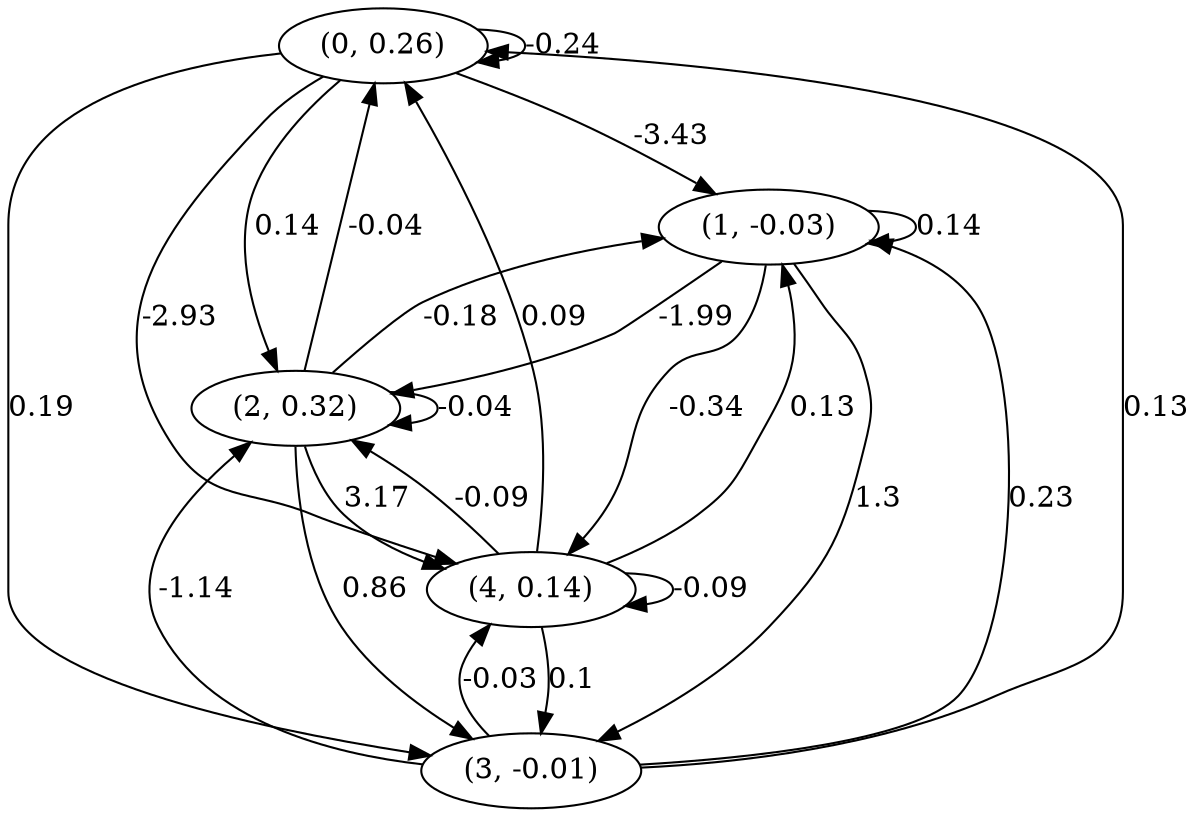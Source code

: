 digraph {
    0 [ label = "(0, 0.26)" ]
    1 [ label = "(1, -0.03)" ]
    2 [ label = "(2, 0.32)" ]
    3 [ label = "(3, -0.01)" ]
    4 [ label = "(4, 0.14)" ]
    0 -> 0 [ label = "-0.24" ]
    1 -> 1 [ label = "0.14" ]
    2 -> 2 [ label = "-0.04" ]
    4 -> 4 [ label = "-0.09" ]
    2 -> 0 [ label = "-0.04" ]
    3 -> 0 [ label = "0.13" ]
    4 -> 0 [ label = "0.09" ]
    0 -> 1 [ label = "-3.43" ]
    2 -> 1 [ label = "-0.18" ]
    3 -> 1 [ label = "0.23" ]
    4 -> 1 [ label = "0.13" ]
    0 -> 2 [ label = "0.14" ]
    1 -> 2 [ label = "-1.99" ]
    3 -> 2 [ label = "-1.14" ]
    4 -> 2 [ label = "-0.09" ]
    0 -> 3 [ label = "0.19" ]
    1 -> 3 [ label = "1.3" ]
    2 -> 3 [ label = "0.86" ]
    4 -> 3 [ label = "0.1" ]
    0 -> 4 [ label = "-2.93" ]
    1 -> 4 [ label = "-0.34" ]
    2 -> 4 [ label = "3.17" ]
    3 -> 4 [ label = "-0.03" ]
}

